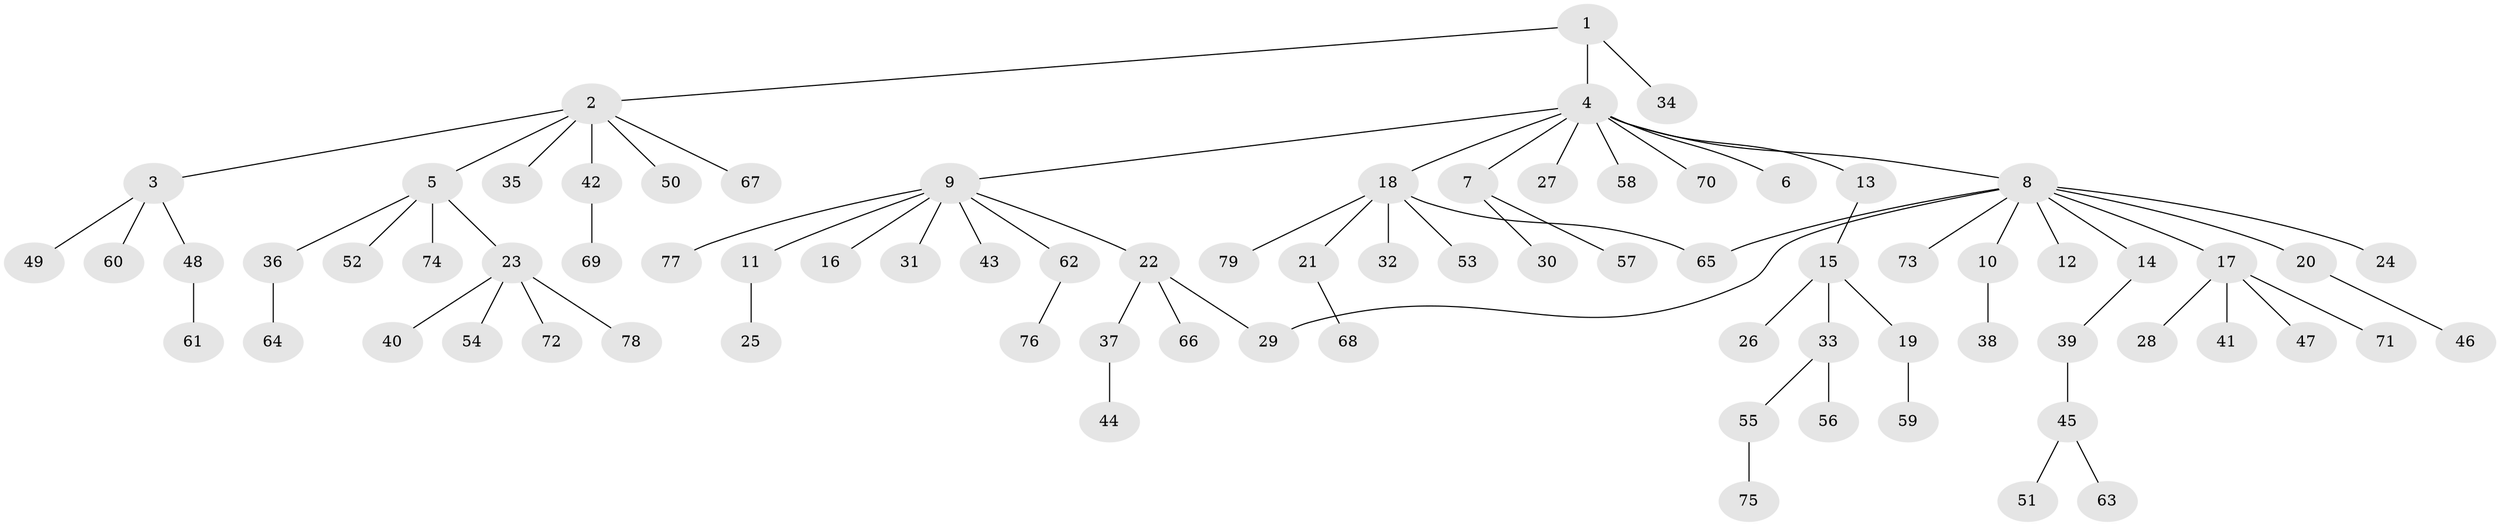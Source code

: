 // Generated by graph-tools (version 1.1) at 2025/26/03/09/25 03:26:05]
// undirected, 79 vertices, 80 edges
graph export_dot {
graph [start="1"]
  node [color=gray90,style=filled];
  1;
  2;
  3;
  4;
  5;
  6;
  7;
  8;
  9;
  10;
  11;
  12;
  13;
  14;
  15;
  16;
  17;
  18;
  19;
  20;
  21;
  22;
  23;
  24;
  25;
  26;
  27;
  28;
  29;
  30;
  31;
  32;
  33;
  34;
  35;
  36;
  37;
  38;
  39;
  40;
  41;
  42;
  43;
  44;
  45;
  46;
  47;
  48;
  49;
  50;
  51;
  52;
  53;
  54;
  55;
  56;
  57;
  58;
  59;
  60;
  61;
  62;
  63;
  64;
  65;
  66;
  67;
  68;
  69;
  70;
  71;
  72;
  73;
  74;
  75;
  76;
  77;
  78;
  79;
  1 -- 2;
  1 -- 4;
  1 -- 34;
  2 -- 3;
  2 -- 5;
  2 -- 35;
  2 -- 42;
  2 -- 50;
  2 -- 67;
  3 -- 48;
  3 -- 49;
  3 -- 60;
  4 -- 6;
  4 -- 7;
  4 -- 8;
  4 -- 9;
  4 -- 13;
  4 -- 18;
  4 -- 27;
  4 -- 58;
  4 -- 70;
  5 -- 23;
  5 -- 36;
  5 -- 52;
  5 -- 74;
  7 -- 30;
  7 -- 57;
  8 -- 10;
  8 -- 12;
  8 -- 14;
  8 -- 17;
  8 -- 20;
  8 -- 24;
  8 -- 29;
  8 -- 65;
  8 -- 73;
  9 -- 11;
  9 -- 16;
  9 -- 22;
  9 -- 31;
  9 -- 43;
  9 -- 62;
  9 -- 77;
  10 -- 38;
  11 -- 25;
  13 -- 15;
  14 -- 39;
  15 -- 19;
  15 -- 26;
  15 -- 33;
  17 -- 28;
  17 -- 41;
  17 -- 47;
  17 -- 71;
  18 -- 21;
  18 -- 32;
  18 -- 53;
  18 -- 65;
  18 -- 79;
  19 -- 59;
  20 -- 46;
  21 -- 68;
  22 -- 29;
  22 -- 37;
  22 -- 66;
  23 -- 40;
  23 -- 54;
  23 -- 72;
  23 -- 78;
  33 -- 55;
  33 -- 56;
  36 -- 64;
  37 -- 44;
  39 -- 45;
  42 -- 69;
  45 -- 51;
  45 -- 63;
  48 -- 61;
  55 -- 75;
  62 -- 76;
}
